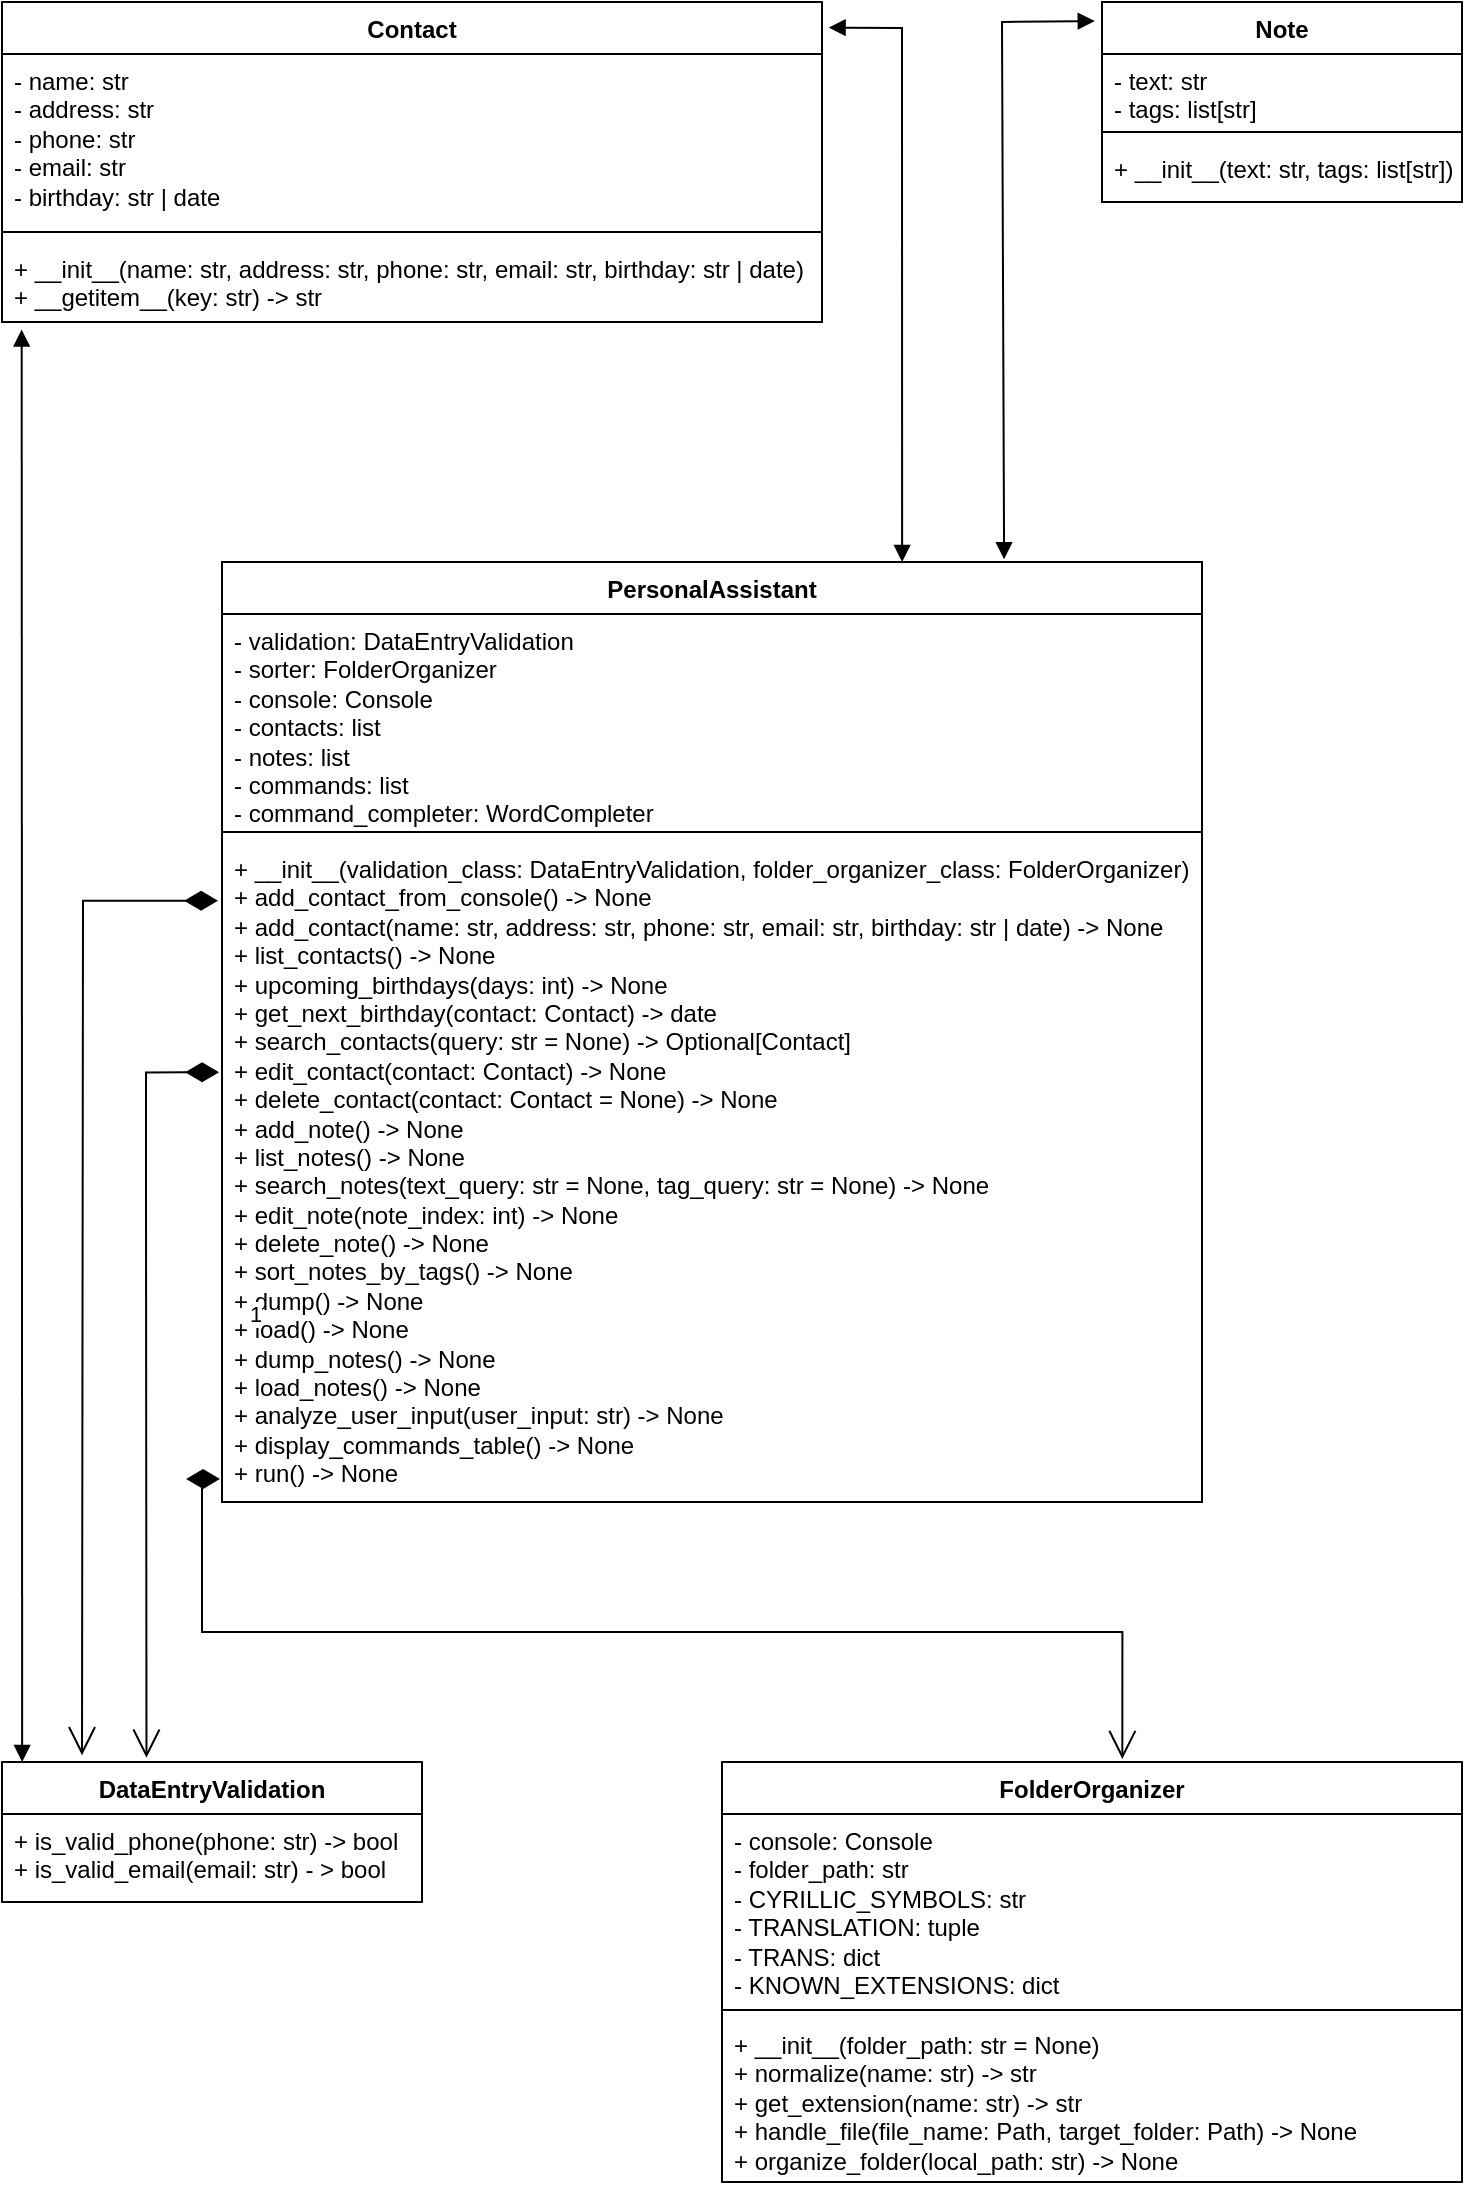 <mxfile version="22.1.15" type="device">
  <diagram name="Page-1" id="we_BD1znJ1BbmJWupVT-">
    <mxGraphModel dx="1395" dy="615" grid="1" gridSize="10" guides="1" tooltips="1" connect="1" arrows="1" fold="1" page="1" pageScale="1" pageWidth="827" pageHeight="1169" math="0" shadow="0">
      <root>
        <mxCell id="0" />
        <mxCell id="1" parent="0" />
        <mxCell id="3HZT_kLYlRluCzaSFLyy-19" value="FolderOrganizer" style="swimlane;fontStyle=1;align=center;verticalAlign=top;childLayout=stackLayout;horizontal=1;startSize=26;horizontalStack=0;resizeParent=1;resizeParentMax=0;resizeLast=0;collapsible=1;marginBottom=0;whiteSpace=wrap;html=1;" vertex="1" parent="1">
          <mxGeometry x="400" y="920" width="370" height="210" as="geometry" />
        </mxCell>
        <mxCell id="3HZT_kLYlRluCzaSFLyy-20" value="- console: Console&lt;br&gt;- folder_path: str&lt;br&gt;- CYRILLIC_SYMBOLS: str&lt;br&gt;- TRANSLATION: tuple&lt;br&gt;- TRANS: dict&lt;br&gt;- KNOWN_EXTENSIONS: dict" style="text;strokeColor=none;fillColor=none;align=left;verticalAlign=top;spacingLeft=4;spacingRight=4;overflow=hidden;rotatable=0;points=[[0,0.5],[1,0.5]];portConstraint=eastwest;whiteSpace=wrap;html=1;" vertex="1" parent="3HZT_kLYlRluCzaSFLyy-19">
          <mxGeometry y="26" width="370" height="94" as="geometry" />
        </mxCell>
        <mxCell id="3HZT_kLYlRluCzaSFLyy-21" value="" style="line;strokeWidth=1;fillColor=none;align=left;verticalAlign=middle;spacingTop=-1;spacingLeft=3;spacingRight=3;rotatable=0;labelPosition=right;points=[];portConstraint=eastwest;strokeColor=inherit;" vertex="1" parent="3HZT_kLYlRluCzaSFLyy-19">
          <mxGeometry y="120" width="370" height="8" as="geometry" />
        </mxCell>
        <mxCell id="3HZT_kLYlRluCzaSFLyy-22" value="+ __init__(folder_path: str = None)&lt;br&gt;+ normalize(name: str) -&amp;gt; str&lt;br&gt;+ get_extension(name: str) -&amp;gt; str&lt;br&gt;+ handle_file(file_name: Path, target_folder: Path) -&amp;gt; None&lt;br&gt;+ organize_folder(local_path: str) -&amp;gt; None" style="text;strokeColor=none;fillColor=none;align=left;verticalAlign=top;spacingLeft=4;spacingRight=4;overflow=hidden;rotatable=0;points=[[0,0.5],[1,0.5]];portConstraint=eastwest;whiteSpace=wrap;html=1;" vertex="1" parent="3HZT_kLYlRluCzaSFLyy-19">
          <mxGeometry y="128" width="370" height="82" as="geometry" />
        </mxCell>
        <mxCell id="3HZT_kLYlRluCzaSFLyy-27" value="PersonalAssistant" style="swimlane;fontStyle=1;align=center;verticalAlign=top;childLayout=stackLayout;horizontal=1;startSize=26;horizontalStack=0;resizeParent=1;resizeParentMax=0;resizeLast=0;collapsible=1;marginBottom=0;whiteSpace=wrap;html=1;" vertex="1" parent="1">
          <mxGeometry x="150" y="320" width="490" height="470" as="geometry" />
        </mxCell>
        <mxCell id="3HZT_kLYlRluCzaSFLyy-28" value="- validation:&amp;nbsp;DataEntryValidation&lt;br&gt;- sorter: FolderOrganizer&lt;br&gt;- console: Console&lt;br&gt;- contacts: list&lt;br&gt;- notes: list&lt;br&gt;- commands: list&lt;br&gt;- command_completer: WordCompleter" style="text;strokeColor=none;fillColor=none;align=left;verticalAlign=top;spacingLeft=4;spacingRight=4;overflow=hidden;rotatable=0;points=[[0,0.5],[1,0.5]];portConstraint=eastwest;whiteSpace=wrap;html=1;" vertex="1" parent="3HZT_kLYlRluCzaSFLyy-27">
          <mxGeometry y="26" width="490" height="104" as="geometry" />
        </mxCell>
        <mxCell id="3HZT_kLYlRluCzaSFLyy-29" value="" style="line;strokeWidth=1;fillColor=none;align=left;verticalAlign=middle;spacingTop=-1;spacingLeft=3;spacingRight=3;rotatable=0;labelPosition=right;points=[];portConstraint=eastwest;strokeColor=inherit;" vertex="1" parent="3HZT_kLYlRluCzaSFLyy-27">
          <mxGeometry y="130" width="490" height="10" as="geometry" />
        </mxCell>
        <mxCell id="3HZT_kLYlRluCzaSFLyy-30" value="+ __init__(validation_class:&amp;nbsp;DataEntryValidation,&amp;nbsp;folder_organizer_class:&amp;nbsp;FolderOrganizer&lt;span style=&quot;background-color: initial;&quot;&gt;)&lt;/span&gt;&lt;br&gt;+ add_contact_from_console() -&amp;gt; None&lt;br&gt;+ add_contact(name: str, address: str, phone: str, email: str, birthday: str | date) -&amp;gt; None&lt;br&gt;+&amp;nbsp;list_contacts() -&amp;gt; None&lt;br&gt;+&amp;nbsp;upcoming_birthdays(days: int) -&amp;gt; None&lt;br&gt;+&amp;nbsp;get_next_birthday(contact: Contact) -&amp;gt; date&lt;br&gt;+&amp;nbsp;search_contacts(query: str = None) -&amp;gt; Optional[Contact]&lt;br&gt;+&amp;nbsp;edit_contact(contact: Contact) -&amp;gt; None&lt;br&gt;+&amp;nbsp;delete_contact(contact: Contact = None) -&amp;gt; None&lt;br&gt;+&amp;nbsp;add_note() -&amp;gt; None&lt;br&gt;+&amp;nbsp;list_notes() -&amp;gt; None&lt;br&gt;+&amp;nbsp;search_notes(text_query: str = None, tag_query: str = None) -&amp;gt; None&lt;br&gt;+&amp;nbsp;edit_note(note_index: int) -&amp;gt; None&lt;br&gt;+&amp;nbsp;delete_note() -&amp;gt; None&lt;br&gt;+&amp;nbsp;sort_notes_by_tags() -&amp;gt; None&lt;br&gt;+ dump() -&amp;gt; None&lt;br&gt;+&amp;nbsp;load() -&amp;gt; None&lt;br&gt;+&amp;nbsp;dump_notes() -&amp;gt; None&lt;br&gt;+&amp;nbsp;load_notes() -&amp;gt; None&lt;br&gt;+&amp;nbsp;analyze_user_input(user_input: str) -&amp;gt; None&lt;br&gt;+&amp;nbsp;display_commands_table() -&amp;gt; None&lt;br&gt;+&amp;nbsp;run() -&amp;gt; None" style="text;strokeColor=none;fillColor=none;align=left;verticalAlign=top;spacingLeft=4;spacingRight=4;overflow=hidden;rotatable=0;points=[[0,0.5],[1,0.5]];portConstraint=eastwest;whiteSpace=wrap;html=1;" vertex="1" parent="3HZT_kLYlRluCzaSFLyy-27">
          <mxGeometry y="140" width="490" height="330" as="geometry" />
        </mxCell>
        <mxCell id="3HZT_kLYlRluCzaSFLyy-35" value="Contact" style="swimlane;fontStyle=1;align=center;verticalAlign=top;childLayout=stackLayout;horizontal=1;startSize=26;horizontalStack=0;resizeParent=1;resizeParentMax=0;resizeLast=0;collapsible=1;marginBottom=0;whiteSpace=wrap;html=1;" vertex="1" parent="1">
          <mxGeometry x="40" y="40" width="410" height="160" as="geometry" />
        </mxCell>
        <mxCell id="3HZT_kLYlRluCzaSFLyy-36" value="- name: str&lt;br style=&quot;border-color: var(--border-color);&quot;&gt;- address: str&lt;br style=&quot;border-color: var(--border-color);&quot;&gt;- phone: str&lt;br style=&quot;border-color: var(--border-color);&quot;&gt;- email: str&lt;br style=&quot;border-color: var(--border-color);&quot;&gt;- birthday: str | date" style="text;strokeColor=none;fillColor=none;align=left;verticalAlign=top;spacingLeft=4;spacingRight=4;overflow=hidden;rotatable=0;points=[[0,0.5],[1,0.5]];portConstraint=eastwest;whiteSpace=wrap;html=1;" vertex="1" parent="3HZT_kLYlRluCzaSFLyy-35">
          <mxGeometry y="26" width="410" height="84" as="geometry" />
        </mxCell>
        <mxCell id="3HZT_kLYlRluCzaSFLyy-37" value="" style="line;strokeWidth=1;fillColor=none;align=left;verticalAlign=middle;spacingTop=-1;spacingLeft=3;spacingRight=3;rotatable=0;labelPosition=right;points=[];portConstraint=eastwest;strokeColor=inherit;" vertex="1" parent="3HZT_kLYlRluCzaSFLyy-35">
          <mxGeometry y="110" width="410" height="10" as="geometry" />
        </mxCell>
        <mxCell id="3HZT_kLYlRluCzaSFLyy-38" value="+ __init__(name: str, address: str, phone: str, email: str, birthday: str | date)&lt;br&gt;+ __getitem__(key: str) -&amp;gt; str" style="text;strokeColor=none;fillColor=none;align=left;verticalAlign=top;spacingLeft=4;spacingRight=4;overflow=hidden;rotatable=0;points=[[0,0.5],[1,0.5]];portConstraint=eastwest;whiteSpace=wrap;html=1;" vertex="1" parent="3HZT_kLYlRluCzaSFLyy-35">
          <mxGeometry y="120" width="410" height="40" as="geometry" />
        </mxCell>
        <mxCell id="3HZT_kLYlRluCzaSFLyy-39" value="Note" style="swimlane;fontStyle=1;align=center;verticalAlign=top;childLayout=stackLayout;horizontal=1;startSize=26;horizontalStack=0;resizeParent=1;resizeParentMax=0;resizeLast=0;collapsible=1;marginBottom=0;whiteSpace=wrap;html=1;" vertex="1" parent="1">
          <mxGeometry x="590" y="40" width="180" height="100" as="geometry" />
        </mxCell>
        <mxCell id="3HZT_kLYlRluCzaSFLyy-40" value="- text: str&lt;br style=&quot;border-color: var(--border-color);&quot;&gt;- tags: list[str]" style="text;strokeColor=none;fillColor=none;align=left;verticalAlign=top;spacingLeft=4;spacingRight=4;overflow=hidden;rotatable=0;points=[[0,0.5],[1,0.5]];portConstraint=eastwest;whiteSpace=wrap;html=1;" vertex="1" parent="3HZT_kLYlRluCzaSFLyy-39">
          <mxGeometry y="26" width="180" height="34" as="geometry" />
        </mxCell>
        <mxCell id="3HZT_kLYlRluCzaSFLyy-41" value="" style="line;strokeWidth=1;fillColor=none;align=left;verticalAlign=middle;spacingTop=-1;spacingLeft=3;spacingRight=3;rotatable=0;labelPosition=right;points=[];portConstraint=eastwest;strokeColor=inherit;" vertex="1" parent="3HZT_kLYlRluCzaSFLyy-39">
          <mxGeometry y="60" width="180" height="10" as="geometry" />
        </mxCell>
        <mxCell id="3HZT_kLYlRluCzaSFLyy-42" value="+ __init__(text: str, tags: list[str])" style="text;strokeColor=none;fillColor=none;align=left;verticalAlign=top;spacingLeft=4;spacingRight=4;overflow=hidden;rotatable=0;points=[[0,0.5],[1,0.5]];portConstraint=eastwest;whiteSpace=wrap;html=1;" vertex="1" parent="3HZT_kLYlRluCzaSFLyy-39">
          <mxGeometry y="70" width="180" height="30" as="geometry" />
        </mxCell>
        <mxCell id="3HZT_kLYlRluCzaSFLyy-43" value="DataEntryValidation" style="swimlane;fontStyle=1;align=center;verticalAlign=top;childLayout=stackLayout;horizontal=1;startSize=26;horizontalStack=0;resizeParent=1;resizeParentMax=0;resizeLast=0;collapsible=1;marginBottom=0;whiteSpace=wrap;html=1;" vertex="1" parent="1">
          <mxGeometry x="40" y="920" width="210" height="70" as="geometry" />
        </mxCell>
        <mxCell id="3HZT_kLYlRluCzaSFLyy-46" value="+ is_valid_phone(phone: str) -&amp;gt; bool&lt;br&gt;+ is_valid_email(email: str) - &amp;gt; bool" style="text;strokeColor=none;fillColor=none;align=left;verticalAlign=top;spacingLeft=4;spacingRight=4;overflow=hidden;rotatable=0;points=[[0,0.5],[1,0.5]];portConstraint=eastwest;whiteSpace=wrap;html=1;" vertex="1" parent="3HZT_kLYlRluCzaSFLyy-43">
          <mxGeometry y="26" width="210" height="44" as="geometry" />
        </mxCell>
        <mxCell id="3HZT_kLYlRluCzaSFLyy-58" value="" style="endArrow=open;html=1;endSize=12;startArrow=diamondThin;startSize=14;startFill=1;edgeStyle=orthogonalEdgeStyle;align=left;verticalAlign=bottom;rounded=0;entryX=0.468;entryY=-0.048;entryDx=0;entryDy=0;entryPerimeter=0;exitX=-0.004;exitY=0.089;exitDx=0;exitDy=0;exitPerimeter=0;" edge="1" parent="1" source="3HZT_kLYlRluCzaSFLyy-30">
          <mxGeometry x="-1" y="3" relative="1" as="geometry">
            <mxPoint x="90.25" y="488.05" as="sourcePoint" />
            <mxPoint x="80.0" y="916.64" as="targetPoint" />
          </mxGeometry>
        </mxCell>
        <mxCell id="3HZT_kLYlRluCzaSFLyy-60" value="1" style="endArrow=open;html=1;endSize=12;startArrow=diamondThin;startSize=14;startFill=1;edgeStyle=orthogonalEdgeStyle;align=left;verticalAlign=bottom;rounded=0;exitX=-0.003;exitY=0.349;exitDx=0;exitDy=0;exitPerimeter=0;entryX=0.344;entryY=-0.03;entryDx=0;entryDy=0;entryPerimeter=0;" edge="1" parent="1" source="3HZT_kLYlRluCzaSFLyy-30" target="3HZT_kLYlRluCzaSFLyy-43">
          <mxGeometry x="-0.125" y="50" relative="1" as="geometry">
            <mxPoint x="-130" y="630" as="sourcePoint" />
            <mxPoint x="30" y="630" as="targetPoint" />
            <Array as="points">
              <mxPoint x="112" y="575" />
              <mxPoint x="112" y="630" />
            </Array>
            <mxPoint as="offset" />
          </mxGeometry>
        </mxCell>
        <mxCell id="3HZT_kLYlRluCzaSFLyy-62" value="" style="endArrow=open;html=1;endSize=12;startArrow=diamondThin;startSize=14;startFill=1;edgeStyle=orthogonalEdgeStyle;align=left;verticalAlign=bottom;rounded=0;exitX=-0.002;exitY=0.965;exitDx=0;exitDy=0;exitPerimeter=0;entryX=0.541;entryY=-0.007;entryDx=0;entryDy=0;entryPerimeter=0;" edge="1" parent="1" source="3HZT_kLYlRluCzaSFLyy-30" target="3HZT_kLYlRluCzaSFLyy-19">
          <mxGeometry x="-1" y="3" relative="1" as="geometry">
            <mxPoint x="180" y="860" as="sourcePoint" />
            <mxPoint x="420" y="860" as="targetPoint" />
          </mxGeometry>
        </mxCell>
        <mxCell id="3HZT_kLYlRluCzaSFLyy-63" value="" style="endArrow=block;startArrow=block;endFill=1;startFill=1;html=1;rounded=0;exitX=0.048;exitY=0;exitDx=0;exitDy=0;exitPerimeter=0;entryX=0.024;entryY=1.095;entryDx=0;entryDy=0;entryPerimeter=0;" edge="1" parent="1" source="3HZT_kLYlRluCzaSFLyy-43" target="3HZT_kLYlRluCzaSFLyy-38">
          <mxGeometry width="160" relative="1" as="geometry">
            <mxPoint x="50" y="860" as="sourcePoint" />
            <mxPoint x="50" y="260" as="targetPoint" />
          </mxGeometry>
        </mxCell>
        <mxCell id="3HZT_kLYlRluCzaSFLyy-67" value="" style="endArrow=block;startArrow=block;endFill=1;startFill=1;html=1;rounded=0;entryX=-0.02;entryY=0.095;entryDx=0;entryDy=0;entryPerimeter=0;exitX=0.917;exitY=-0.004;exitDx=0;exitDy=0;exitPerimeter=0;" edge="1" parent="1" target="3HZT_kLYlRluCzaSFLyy-39">
          <mxGeometry width="160" relative="1" as="geometry">
            <mxPoint x="541.05" y="318.63" as="sourcePoint" />
            <mxPoint x="540" y="140.0" as="targetPoint" />
            <Array as="points">
              <mxPoint x="540" y="50" />
            </Array>
          </mxGeometry>
        </mxCell>
        <mxCell id="3HZT_kLYlRluCzaSFLyy-68" value="" style="endArrow=block;startArrow=block;endFill=1;startFill=1;html=1;rounded=0;exitX=0.694;exitY=0;exitDx=0;exitDy=0;exitPerimeter=0;entryX=1.008;entryY=0.08;entryDx=0;entryDy=0;entryPerimeter=0;" edge="1" parent="1" source="3HZT_kLYlRluCzaSFLyy-27" target="3HZT_kLYlRluCzaSFLyy-35">
          <mxGeometry width="160" relative="1" as="geometry">
            <mxPoint x="490.7" y="258.16" as="sourcePoint" />
            <mxPoint x="490" y="50" as="targetPoint" />
            <Array as="points">
              <mxPoint x="490" y="53" />
            </Array>
          </mxGeometry>
        </mxCell>
      </root>
    </mxGraphModel>
  </diagram>
</mxfile>
